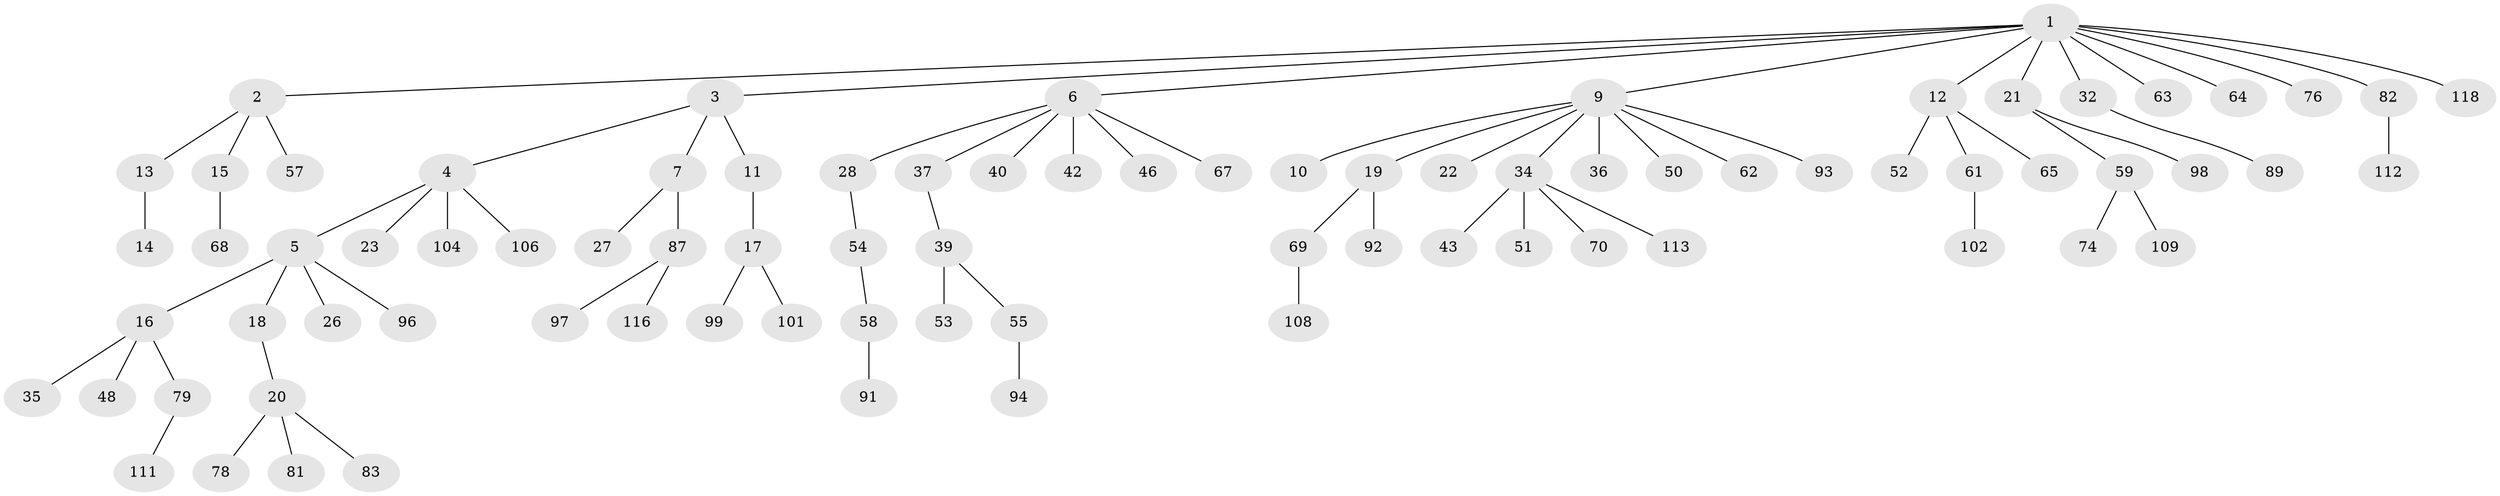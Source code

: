 // original degree distribution, {13: 0.008403361344537815, 4: 0.04201680672268908, 5: 0.04201680672268908, 6: 0.008403361344537815, 8: 0.008403361344537815, 2: 0.20168067226890757, 3: 0.14285714285714285, 1: 0.5462184873949579}
// Generated by graph-tools (version 1.1) at 2025/42/03/06/25 10:42:05]
// undirected, 82 vertices, 81 edges
graph export_dot {
graph [start="1"]
  node [color=gray90,style=filled];
  1 [super="+100"];
  2 [super="+49"];
  3 [super="+107"];
  4 [super="+29"];
  5 [super="+60"];
  6 [super="+8"];
  7 [super="+88"];
  9 [super="+25"];
  10 [super="+24"];
  11;
  12 [super="+30"];
  13 [super="+31"];
  14 [super="+75"];
  15 [super="+47"];
  16 [super="+105"];
  17 [super="+72"];
  18;
  19 [super="+73"];
  20 [super="+56"];
  21 [super="+41"];
  22;
  23 [super="+110"];
  26;
  27;
  28 [super="+44"];
  32 [super="+33"];
  34 [super="+38"];
  35;
  36;
  37;
  39 [super="+45"];
  40;
  42;
  43;
  46;
  48;
  50;
  51 [super="+115"];
  52;
  53 [super="+103"];
  54 [super="+117"];
  55 [super="+66"];
  57;
  58 [super="+71"];
  59 [super="+95"];
  61 [super="+84"];
  62;
  63;
  64 [super="+77"];
  65 [super="+86"];
  67;
  68;
  69 [super="+85"];
  70;
  74 [super="+119"];
  76;
  78;
  79 [super="+80"];
  81;
  82 [super="+90"];
  83;
  87 [super="+114"];
  89;
  91;
  92;
  93;
  94;
  96;
  97;
  98;
  99;
  101;
  102;
  104;
  106;
  108;
  109;
  111;
  112;
  113;
  116;
  118;
  1 -- 2;
  1 -- 3;
  1 -- 6;
  1 -- 9;
  1 -- 12;
  1 -- 21;
  1 -- 32;
  1 -- 63;
  1 -- 64;
  1 -- 76;
  1 -- 82;
  1 -- 118;
  2 -- 13;
  2 -- 15;
  2 -- 57;
  3 -- 4;
  3 -- 7;
  3 -- 11;
  4 -- 5;
  4 -- 23;
  4 -- 104;
  4 -- 106;
  5 -- 16;
  5 -- 18;
  5 -- 26;
  5 -- 96;
  6 -- 28;
  6 -- 42;
  6 -- 46;
  6 -- 40;
  6 -- 67;
  6 -- 37;
  7 -- 27;
  7 -- 87;
  9 -- 10;
  9 -- 19;
  9 -- 22;
  9 -- 34;
  9 -- 50;
  9 -- 93;
  9 -- 36;
  9 -- 62;
  11 -- 17;
  12 -- 61;
  12 -- 65;
  12 -- 52;
  13 -- 14;
  15 -- 68;
  16 -- 35;
  16 -- 48;
  16 -- 79;
  17 -- 101;
  17 -- 99;
  18 -- 20;
  19 -- 69;
  19 -- 92;
  20 -- 78;
  20 -- 81;
  20 -- 83;
  21 -- 98;
  21 -- 59;
  28 -- 54;
  32 -- 89;
  34 -- 113;
  34 -- 51;
  34 -- 70;
  34 -- 43;
  37 -- 39;
  39 -- 55;
  39 -- 53;
  54 -- 58;
  55 -- 94;
  58 -- 91;
  59 -- 74;
  59 -- 109;
  61 -- 102;
  69 -- 108;
  79 -- 111;
  82 -- 112;
  87 -- 97;
  87 -- 116;
}
